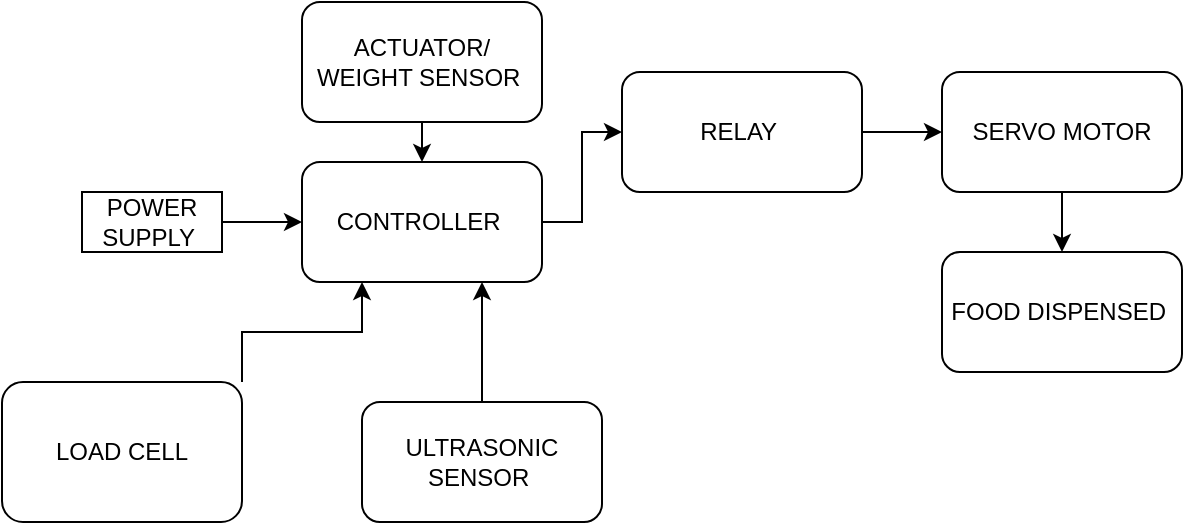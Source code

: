 <mxfile version="28.1.0">
  <diagram name="Page-1" id="EerB_JXxxN9LRpHmze5W">
    <mxGraphModel dx="786" dy="451" grid="1" gridSize="10" guides="1" tooltips="1" connect="1" arrows="1" fold="1" page="1" pageScale="1" pageWidth="827" pageHeight="1169" math="0" shadow="0">
      <root>
        <mxCell id="0" />
        <mxCell id="1" parent="0" />
        <mxCell id="-HQT8jkYKPKnA352YYOB-7" style="edgeStyle=orthogonalEdgeStyle;rounded=0;orthogonalLoop=1;jettySize=auto;html=1;exitX=1;exitY=0.5;exitDx=0;exitDy=0;entryX=0;entryY=0.5;entryDx=0;entryDy=0;" edge="1" parent="1" source="-HQT8jkYKPKnA352YYOB-1" target="-HQT8jkYKPKnA352YYOB-3">
          <mxGeometry relative="1" as="geometry" />
        </mxCell>
        <mxCell id="-HQT8jkYKPKnA352YYOB-1" value="CONTROLLER&amp;nbsp;" style="rounded=1;whiteSpace=wrap;html=1;" vertex="1" parent="1">
          <mxGeometry x="160" y="120" width="120" height="60" as="geometry" />
        </mxCell>
        <mxCell id="-HQT8jkYKPKnA352YYOB-6" style="edgeStyle=orthogonalEdgeStyle;rounded=0;orthogonalLoop=1;jettySize=auto;html=1;exitX=1;exitY=0.5;exitDx=0;exitDy=0;entryX=0;entryY=0.5;entryDx=0;entryDy=0;" edge="1" parent="1" source="-HQT8jkYKPKnA352YYOB-2" target="-HQT8jkYKPKnA352YYOB-1">
          <mxGeometry relative="1" as="geometry" />
        </mxCell>
        <mxCell id="-HQT8jkYKPKnA352YYOB-2" value="POWER SUPPLY&amp;nbsp;" style="rounded=0;whiteSpace=wrap;html=1;" vertex="1" parent="1">
          <mxGeometry x="50" y="135" width="70" height="30" as="geometry" />
        </mxCell>
        <mxCell id="-HQT8jkYKPKnA352YYOB-8" style="edgeStyle=orthogonalEdgeStyle;rounded=0;orthogonalLoop=1;jettySize=auto;html=1;exitX=1;exitY=0.5;exitDx=0;exitDy=0;entryX=0;entryY=0.5;entryDx=0;entryDy=0;" edge="1" parent="1" source="-HQT8jkYKPKnA352YYOB-3" target="-HQT8jkYKPKnA352YYOB-4">
          <mxGeometry relative="1" as="geometry" />
        </mxCell>
        <mxCell id="-HQT8jkYKPKnA352YYOB-3" value="RELAY&amp;nbsp;" style="rounded=1;whiteSpace=wrap;html=1;" vertex="1" parent="1">
          <mxGeometry x="320" y="75" width="120" height="60" as="geometry" />
        </mxCell>
        <mxCell id="-HQT8jkYKPKnA352YYOB-9" style="edgeStyle=orthogonalEdgeStyle;rounded=0;orthogonalLoop=1;jettySize=auto;html=1;exitX=0.5;exitY=1;exitDx=0;exitDy=0;entryX=0.5;entryY=0;entryDx=0;entryDy=0;" edge="1" parent="1" source="-HQT8jkYKPKnA352YYOB-4" target="-HQT8jkYKPKnA352YYOB-5">
          <mxGeometry relative="1" as="geometry" />
        </mxCell>
        <mxCell id="-HQT8jkYKPKnA352YYOB-4" value="SERVO MOTOR" style="rounded=1;whiteSpace=wrap;html=1;" vertex="1" parent="1">
          <mxGeometry x="480" y="75" width="120" height="60" as="geometry" />
        </mxCell>
        <mxCell id="-HQT8jkYKPKnA352YYOB-5" value="FOOD DISPENSED&amp;nbsp;" style="rounded=1;whiteSpace=wrap;html=1;" vertex="1" parent="1">
          <mxGeometry x="480" y="165" width="120" height="60" as="geometry" />
        </mxCell>
        <mxCell id="-HQT8jkYKPKnA352YYOB-16" style="edgeStyle=orthogonalEdgeStyle;rounded=0;orthogonalLoop=1;jettySize=auto;html=1;exitX=1;exitY=0;exitDx=0;exitDy=0;entryX=0.25;entryY=1;entryDx=0;entryDy=0;" edge="1" parent="1" source="-HQT8jkYKPKnA352YYOB-10" target="-HQT8jkYKPKnA352YYOB-1">
          <mxGeometry relative="1" as="geometry" />
        </mxCell>
        <mxCell id="-HQT8jkYKPKnA352YYOB-10" value="LOAD CELL" style="rounded=1;whiteSpace=wrap;html=1;" vertex="1" parent="1">
          <mxGeometry x="10" y="230" width="120" height="70" as="geometry" />
        </mxCell>
        <mxCell id="-HQT8jkYKPKnA352YYOB-13" style="edgeStyle=orthogonalEdgeStyle;rounded=0;orthogonalLoop=1;jettySize=auto;html=1;entryX=0.75;entryY=1;entryDx=0;entryDy=0;" edge="1" parent="1" source="-HQT8jkYKPKnA352YYOB-11" target="-HQT8jkYKPKnA352YYOB-1">
          <mxGeometry relative="1" as="geometry">
            <mxPoint x="250" y="220" as="targetPoint" />
          </mxGeometry>
        </mxCell>
        <mxCell id="-HQT8jkYKPKnA352YYOB-11" value="ULTRASONIC SENSOR&amp;nbsp;" style="rounded=1;whiteSpace=wrap;html=1;" vertex="1" parent="1">
          <mxGeometry x="190" y="240" width="120" height="60" as="geometry" />
        </mxCell>
        <mxCell id="-HQT8jkYKPKnA352YYOB-15" style="edgeStyle=orthogonalEdgeStyle;rounded=0;orthogonalLoop=1;jettySize=auto;html=1;exitX=0.5;exitY=1;exitDx=0;exitDy=0;entryX=0.5;entryY=0;entryDx=0;entryDy=0;" edge="1" parent="1" source="-HQT8jkYKPKnA352YYOB-14" target="-HQT8jkYKPKnA352YYOB-1">
          <mxGeometry relative="1" as="geometry" />
        </mxCell>
        <mxCell id="-HQT8jkYKPKnA352YYOB-14" value="ACTUATOR/ WEIGHT SENSOR&amp;nbsp;" style="rounded=1;whiteSpace=wrap;html=1;" vertex="1" parent="1">
          <mxGeometry x="160" y="40" width="120" height="60" as="geometry" />
        </mxCell>
      </root>
    </mxGraphModel>
  </diagram>
</mxfile>
